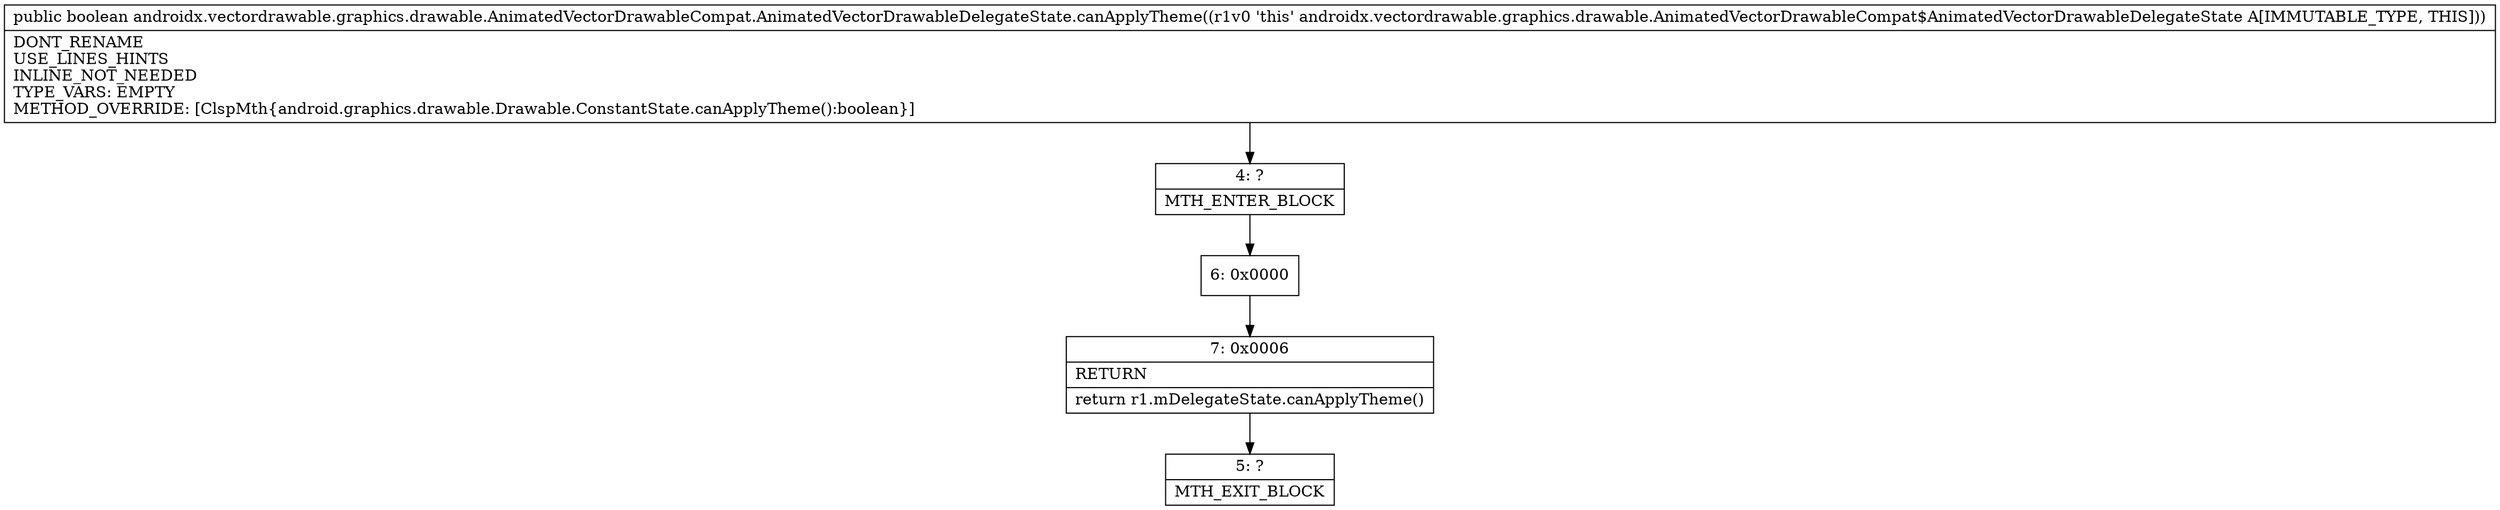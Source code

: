 digraph "CFG forandroidx.vectordrawable.graphics.drawable.AnimatedVectorDrawableCompat.AnimatedVectorDrawableDelegateState.canApplyTheme()Z" {
Node_4 [shape=record,label="{4\:\ ?|MTH_ENTER_BLOCK\l}"];
Node_6 [shape=record,label="{6\:\ 0x0000}"];
Node_7 [shape=record,label="{7\:\ 0x0006|RETURN\l|return r1.mDelegateState.canApplyTheme()\l}"];
Node_5 [shape=record,label="{5\:\ ?|MTH_EXIT_BLOCK\l}"];
MethodNode[shape=record,label="{public boolean androidx.vectordrawable.graphics.drawable.AnimatedVectorDrawableCompat.AnimatedVectorDrawableDelegateState.canApplyTheme((r1v0 'this' androidx.vectordrawable.graphics.drawable.AnimatedVectorDrawableCompat$AnimatedVectorDrawableDelegateState A[IMMUTABLE_TYPE, THIS]))  | DONT_RENAME\lUSE_LINES_HINTS\lINLINE_NOT_NEEDED\lTYPE_VARS: EMPTY\lMETHOD_OVERRIDE: [ClspMth\{android.graphics.drawable.Drawable.ConstantState.canApplyTheme():boolean\}]\l}"];
MethodNode -> Node_4;Node_4 -> Node_6;
Node_6 -> Node_7;
Node_7 -> Node_5;
}

